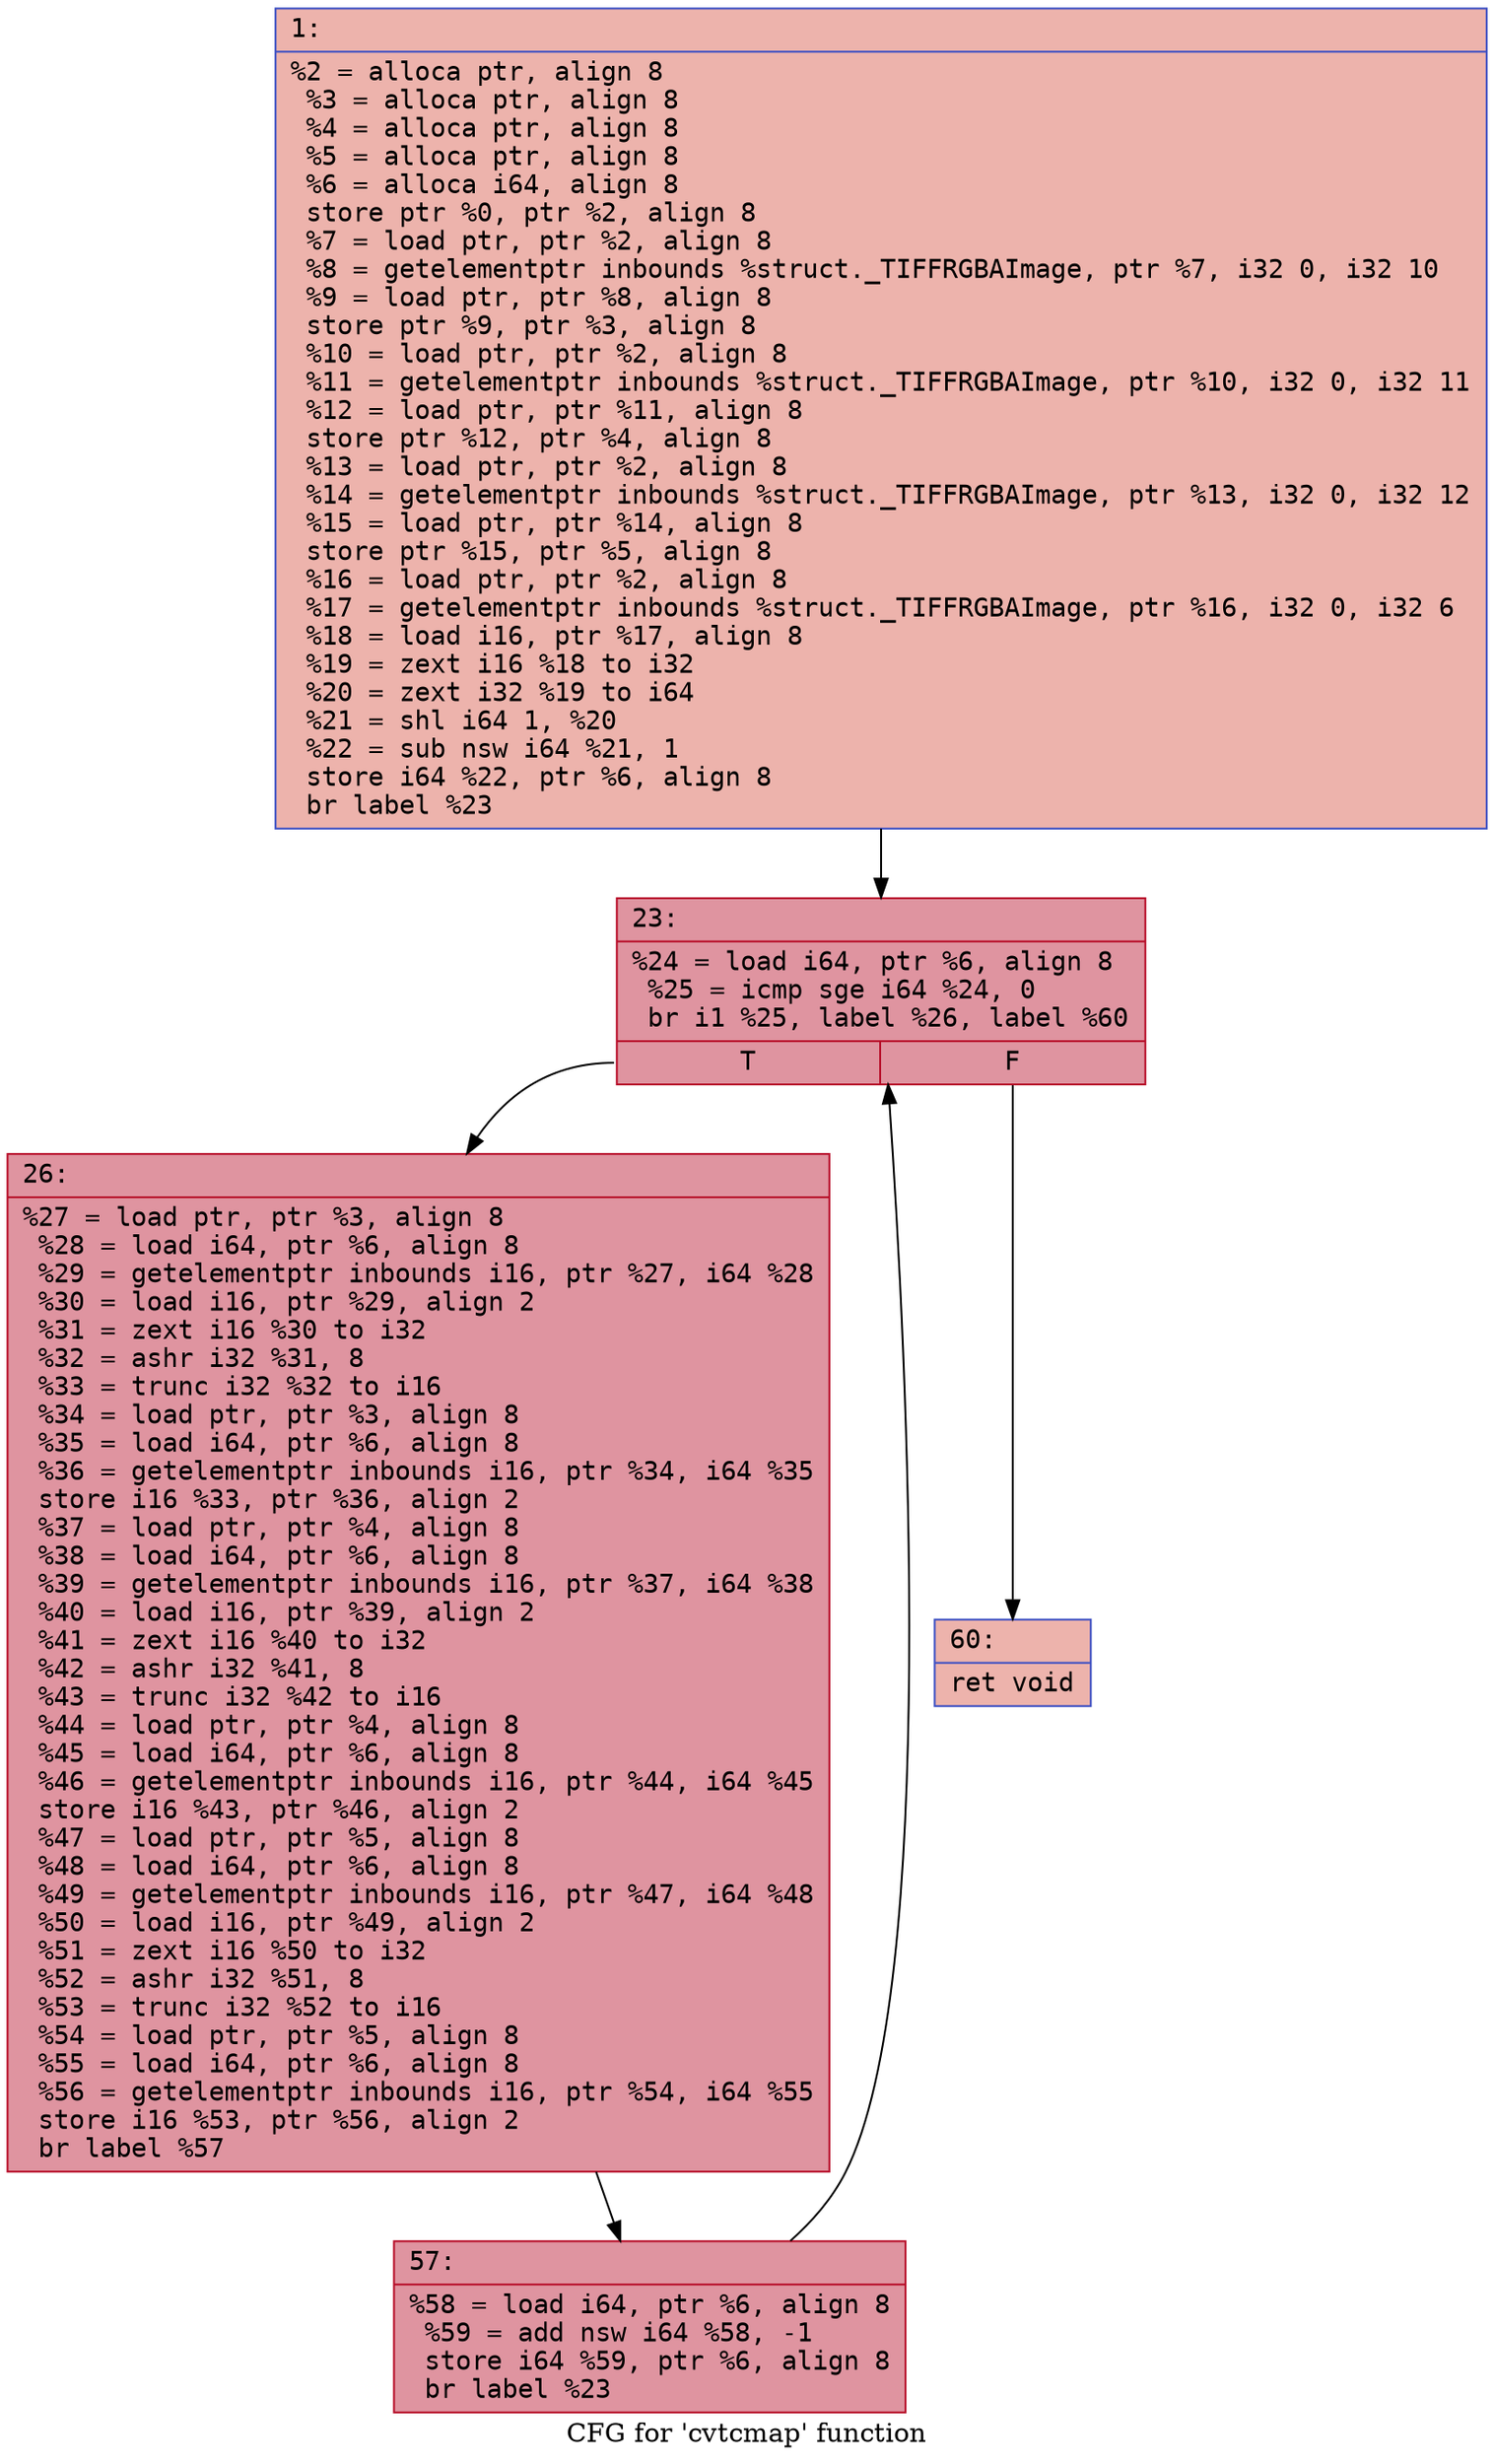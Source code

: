 digraph "CFG for 'cvtcmap' function" {
	label="CFG for 'cvtcmap' function";

	Node0x600002a250e0 [shape=record,color="#3d50c3ff", style=filled, fillcolor="#d6524470" fontname="Courier",label="{1:\l|  %2 = alloca ptr, align 8\l  %3 = alloca ptr, align 8\l  %4 = alloca ptr, align 8\l  %5 = alloca ptr, align 8\l  %6 = alloca i64, align 8\l  store ptr %0, ptr %2, align 8\l  %7 = load ptr, ptr %2, align 8\l  %8 = getelementptr inbounds %struct._TIFFRGBAImage, ptr %7, i32 0, i32 10\l  %9 = load ptr, ptr %8, align 8\l  store ptr %9, ptr %3, align 8\l  %10 = load ptr, ptr %2, align 8\l  %11 = getelementptr inbounds %struct._TIFFRGBAImage, ptr %10, i32 0, i32 11\l  %12 = load ptr, ptr %11, align 8\l  store ptr %12, ptr %4, align 8\l  %13 = load ptr, ptr %2, align 8\l  %14 = getelementptr inbounds %struct._TIFFRGBAImage, ptr %13, i32 0, i32 12\l  %15 = load ptr, ptr %14, align 8\l  store ptr %15, ptr %5, align 8\l  %16 = load ptr, ptr %2, align 8\l  %17 = getelementptr inbounds %struct._TIFFRGBAImage, ptr %16, i32 0, i32 6\l  %18 = load i16, ptr %17, align 8\l  %19 = zext i16 %18 to i32\l  %20 = zext i32 %19 to i64\l  %21 = shl i64 1, %20\l  %22 = sub nsw i64 %21, 1\l  store i64 %22, ptr %6, align 8\l  br label %23\l}"];
	Node0x600002a250e0 -> Node0x600002a25400[tooltip="1 -> 23\nProbability 100.00%" ];
	Node0x600002a25400 [shape=record,color="#b70d28ff", style=filled, fillcolor="#b70d2870" fontname="Courier",label="{23:\l|  %24 = load i64, ptr %6, align 8\l  %25 = icmp sge i64 %24, 0\l  br i1 %25, label %26, label %60\l|{<s0>T|<s1>F}}"];
	Node0x600002a25400:s0 -> Node0x600002a25450[tooltip="23 -> 26\nProbability 96.88%" ];
	Node0x600002a25400:s1 -> Node0x600002a254f0[tooltip="23 -> 60\nProbability 3.12%" ];
	Node0x600002a25450 [shape=record,color="#b70d28ff", style=filled, fillcolor="#b70d2870" fontname="Courier",label="{26:\l|  %27 = load ptr, ptr %3, align 8\l  %28 = load i64, ptr %6, align 8\l  %29 = getelementptr inbounds i16, ptr %27, i64 %28\l  %30 = load i16, ptr %29, align 2\l  %31 = zext i16 %30 to i32\l  %32 = ashr i32 %31, 8\l  %33 = trunc i32 %32 to i16\l  %34 = load ptr, ptr %3, align 8\l  %35 = load i64, ptr %6, align 8\l  %36 = getelementptr inbounds i16, ptr %34, i64 %35\l  store i16 %33, ptr %36, align 2\l  %37 = load ptr, ptr %4, align 8\l  %38 = load i64, ptr %6, align 8\l  %39 = getelementptr inbounds i16, ptr %37, i64 %38\l  %40 = load i16, ptr %39, align 2\l  %41 = zext i16 %40 to i32\l  %42 = ashr i32 %41, 8\l  %43 = trunc i32 %42 to i16\l  %44 = load ptr, ptr %4, align 8\l  %45 = load i64, ptr %6, align 8\l  %46 = getelementptr inbounds i16, ptr %44, i64 %45\l  store i16 %43, ptr %46, align 2\l  %47 = load ptr, ptr %5, align 8\l  %48 = load i64, ptr %6, align 8\l  %49 = getelementptr inbounds i16, ptr %47, i64 %48\l  %50 = load i16, ptr %49, align 2\l  %51 = zext i16 %50 to i32\l  %52 = ashr i32 %51, 8\l  %53 = trunc i32 %52 to i16\l  %54 = load ptr, ptr %5, align 8\l  %55 = load i64, ptr %6, align 8\l  %56 = getelementptr inbounds i16, ptr %54, i64 %55\l  store i16 %53, ptr %56, align 2\l  br label %57\l}"];
	Node0x600002a25450 -> Node0x600002a254a0[tooltip="26 -> 57\nProbability 100.00%" ];
	Node0x600002a254a0 [shape=record,color="#b70d28ff", style=filled, fillcolor="#b70d2870" fontname="Courier",label="{57:\l|  %58 = load i64, ptr %6, align 8\l  %59 = add nsw i64 %58, -1\l  store i64 %59, ptr %6, align 8\l  br label %23\l}"];
	Node0x600002a254a0 -> Node0x600002a25400[tooltip="57 -> 23\nProbability 100.00%" ];
	Node0x600002a254f0 [shape=record,color="#3d50c3ff", style=filled, fillcolor="#d6524470" fontname="Courier",label="{60:\l|  ret void\l}"];
}
